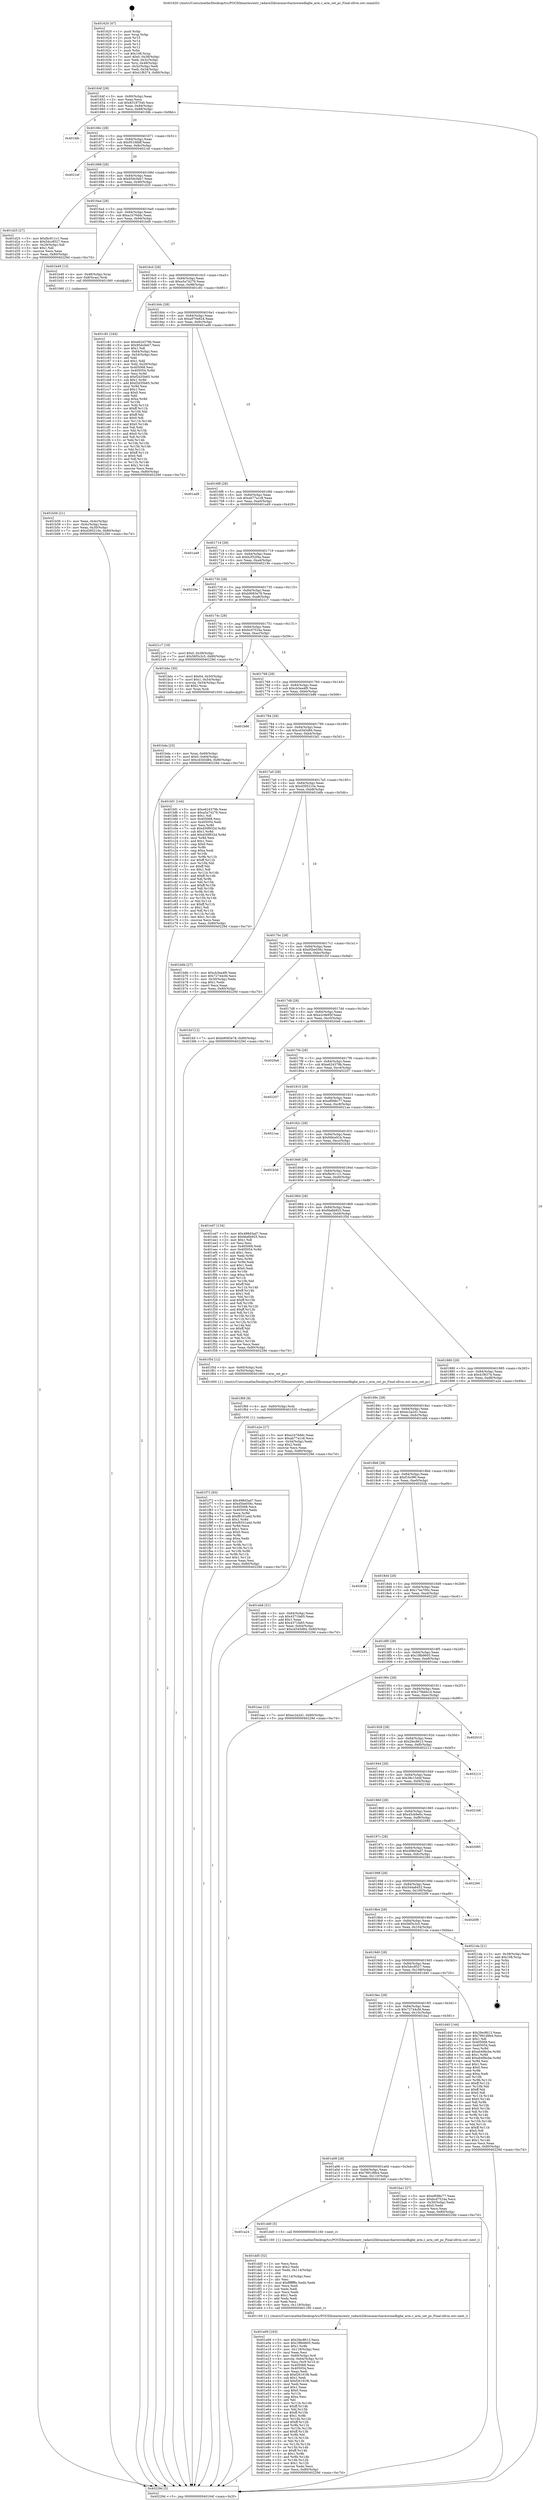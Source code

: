 digraph "0x401620" {
  label = "0x401620 (/mnt/c/Users/mathe/Desktop/tcc/POCII/binaries/extr_radare2librasmarcharmwinedbgbe_arm.c_arm_set_pc_Final-ollvm.out::main(0))"
  labelloc = "t"
  node[shape=record]

  Entry [label="",width=0.3,height=0.3,shape=circle,fillcolor=black,style=filled]
  "0x40164f" [label="{
     0x40164f [29]\l
     | [instrs]\l
     &nbsp;&nbsp;0x40164f \<+3\>: mov -0x80(%rbp),%eax\l
     &nbsp;&nbsp;0x401652 \<+2\>: mov %eax,%ecx\l
     &nbsp;&nbsp;0x401654 \<+6\>: sub $0x83187540,%ecx\l
     &nbsp;&nbsp;0x40165a \<+6\>: mov %eax,-0x84(%rbp)\l
     &nbsp;&nbsp;0x401660 \<+6\>: mov %ecx,-0x88(%rbp)\l
     &nbsp;&nbsp;0x401666 \<+6\>: je 0000000000401fdb \<main+0x9bb\>\l
  }"]
  "0x401fdb" [label="{
     0x401fdb\l
  }", style=dashed]
  "0x40166c" [label="{
     0x40166c [28]\l
     | [instrs]\l
     &nbsp;&nbsp;0x40166c \<+5\>: jmp 0000000000401671 \<main+0x51\>\l
     &nbsp;&nbsp;0x401671 \<+6\>: mov -0x84(%rbp),%eax\l
     &nbsp;&nbsp;0x401677 \<+5\>: sub $0x951fdbff,%eax\l
     &nbsp;&nbsp;0x40167c \<+6\>: mov %eax,-0x8c(%rbp)\l
     &nbsp;&nbsp;0x401682 \<+6\>: je 00000000004021ef \<main+0xbcf\>\l
  }"]
  Exit [label="",width=0.3,height=0.3,shape=circle,fillcolor=black,style=filled,peripheries=2]
  "0x4021ef" [label="{
     0x4021ef\l
  }", style=dashed]
  "0x401688" [label="{
     0x401688 [28]\l
     | [instrs]\l
     &nbsp;&nbsp;0x401688 \<+5\>: jmp 000000000040168d \<main+0x6d\>\l
     &nbsp;&nbsp;0x40168d \<+6\>: mov -0x84(%rbp),%eax\l
     &nbsp;&nbsp;0x401693 \<+5\>: sub $0x95dc0eb7,%eax\l
     &nbsp;&nbsp;0x401698 \<+6\>: mov %eax,-0x90(%rbp)\l
     &nbsp;&nbsp;0x40169e \<+6\>: je 0000000000401d25 \<main+0x705\>\l
  }"]
  "0x401f72" [label="{
     0x401f72 [93]\l
     | [instrs]\l
     &nbsp;&nbsp;0x401f72 \<+5\>: mov $0x498d3ad7,%esi\l
     &nbsp;&nbsp;0x401f77 \<+5\>: mov $0xd5be056c,%eax\l
     &nbsp;&nbsp;0x401f7c \<+7\>: mov 0x405068,%ecx\l
     &nbsp;&nbsp;0x401f83 \<+7\>: mov 0x405054,%edx\l
     &nbsp;&nbsp;0x401f8a \<+3\>: mov %ecx,%r8d\l
     &nbsp;&nbsp;0x401f8d \<+7\>: sub $0xf9331a4d,%r8d\l
     &nbsp;&nbsp;0x401f94 \<+4\>: sub $0x1,%r8d\l
     &nbsp;&nbsp;0x401f98 \<+7\>: add $0xf9331a4d,%r8d\l
     &nbsp;&nbsp;0x401f9f \<+4\>: imul %r8d,%ecx\l
     &nbsp;&nbsp;0x401fa3 \<+3\>: and $0x1,%ecx\l
     &nbsp;&nbsp;0x401fa6 \<+3\>: cmp $0x0,%ecx\l
     &nbsp;&nbsp;0x401fa9 \<+4\>: sete %r9b\l
     &nbsp;&nbsp;0x401fad \<+3\>: cmp $0xa,%edx\l
     &nbsp;&nbsp;0x401fb0 \<+4\>: setl %r10b\l
     &nbsp;&nbsp;0x401fb4 \<+3\>: mov %r9b,%r11b\l
     &nbsp;&nbsp;0x401fb7 \<+3\>: and %r10b,%r11b\l
     &nbsp;&nbsp;0x401fba \<+3\>: xor %r10b,%r9b\l
     &nbsp;&nbsp;0x401fbd \<+3\>: or %r9b,%r11b\l
     &nbsp;&nbsp;0x401fc0 \<+4\>: test $0x1,%r11b\l
     &nbsp;&nbsp;0x401fc4 \<+3\>: cmovne %eax,%esi\l
     &nbsp;&nbsp;0x401fc7 \<+3\>: mov %esi,-0x80(%rbp)\l
     &nbsp;&nbsp;0x401fca \<+5\>: jmp 000000000040229d \<main+0xc7d\>\l
  }"]
  "0x401d25" [label="{
     0x401d25 [27]\l
     | [instrs]\l
     &nbsp;&nbsp;0x401d25 \<+5\>: mov $0xfbc911c1,%eax\l
     &nbsp;&nbsp;0x401d2a \<+5\>: mov $0x5dcc8527,%ecx\l
     &nbsp;&nbsp;0x401d2f \<+3\>: mov -0x29(%rbp),%dl\l
     &nbsp;&nbsp;0x401d32 \<+3\>: test $0x1,%dl\l
     &nbsp;&nbsp;0x401d35 \<+3\>: cmovne %ecx,%eax\l
     &nbsp;&nbsp;0x401d38 \<+3\>: mov %eax,-0x80(%rbp)\l
     &nbsp;&nbsp;0x401d3b \<+5\>: jmp 000000000040229d \<main+0xc7d\>\l
  }"]
  "0x4016a4" [label="{
     0x4016a4 [28]\l
     | [instrs]\l
     &nbsp;&nbsp;0x4016a4 \<+5\>: jmp 00000000004016a9 \<main+0x89\>\l
     &nbsp;&nbsp;0x4016a9 \<+6\>: mov -0x84(%rbp),%eax\l
     &nbsp;&nbsp;0x4016af \<+5\>: sub $0xa1b76ddc,%eax\l
     &nbsp;&nbsp;0x4016b4 \<+6\>: mov %eax,-0x94(%rbp)\l
     &nbsp;&nbsp;0x4016ba \<+6\>: je 0000000000401b49 \<main+0x529\>\l
  }"]
  "0x401f69" [label="{
     0x401f69 [9]\l
     | [instrs]\l
     &nbsp;&nbsp;0x401f69 \<+4\>: mov -0x60(%rbp),%rdi\l
     &nbsp;&nbsp;0x401f6d \<+5\>: call 0000000000401030 \<free@plt\>\l
     | [calls]\l
     &nbsp;&nbsp;0x401030 \{1\} (unknown)\l
  }"]
  "0x401b49" [label="{
     0x401b49 [13]\l
     | [instrs]\l
     &nbsp;&nbsp;0x401b49 \<+4\>: mov -0x48(%rbp),%rax\l
     &nbsp;&nbsp;0x401b4d \<+4\>: mov 0x8(%rax),%rdi\l
     &nbsp;&nbsp;0x401b51 \<+5\>: call 0000000000401060 \<atoi@plt\>\l
     | [calls]\l
     &nbsp;&nbsp;0x401060 \{1\} (unknown)\l
  }"]
  "0x4016c0" [label="{
     0x4016c0 [28]\l
     | [instrs]\l
     &nbsp;&nbsp;0x4016c0 \<+5\>: jmp 00000000004016c5 \<main+0xa5\>\l
     &nbsp;&nbsp;0x4016c5 \<+6\>: mov -0x84(%rbp),%eax\l
     &nbsp;&nbsp;0x4016cb \<+5\>: sub $0xa5a74279,%eax\l
     &nbsp;&nbsp;0x4016d0 \<+6\>: mov %eax,-0x98(%rbp)\l
     &nbsp;&nbsp;0x4016d6 \<+6\>: je 0000000000401c81 \<main+0x661\>\l
  }"]
  "0x401e09" [label="{
     0x401e09 [163]\l
     | [instrs]\l
     &nbsp;&nbsp;0x401e09 \<+5\>: mov $0x2fec8613,%ecx\l
     &nbsp;&nbsp;0x401e0e \<+5\>: mov $0x1f8b9605,%edx\l
     &nbsp;&nbsp;0x401e13 \<+3\>: mov $0x1,%r8b\l
     &nbsp;&nbsp;0x401e16 \<+6\>: mov -0x118(%rbp),%esi\l
     &nbsp;&nbsp;0x401e1c \<+3\>: imul %eax,%esi\l
     &nbsp;&nbsp;0x401e1f \<+4\>: mov -0x60(%rbp),%r9\l
     &nbsp;&nbsp;0x401e23 \<+4\>: movslq -0x64(%rbp),%r10\l
     &nbsp;&nbsp;0x401e27 \<+4\>: mov %esi,(%r9,%r10,4)\l
     &nbsp;&nbsp;0x401e2b \<+7\>: mov 0x405068,%eax\l
     &nbsp;&nbsp;0x401e32 \<+7\>: mov 0x405054,%esi\l
     &nbsp;&nbsp;0x401e39 \<+2\>: mov %eax,%edi\l
     &nbsp;&nbsp;0x401e3b \<+6\>: sub $0xf26191f6,%edi\l
     &nbsp;&nbsp;0x401e41 \<+3\>: sub $0x1,%edi\l
     &nbsp;&nbsp;0x401e44 \<+6\>: add $0xf26191f6,%edi\l
     &nbsp;&nbsp;0x401e4a \<+3\>: imul %edi,%eax\l
     &nbsp;&nbsp;0x401e4d \<+3\>: and $0x1,%eax\l
     &nbsp;&nbsp;0x401e50 \<+3\>: cmp $0x0,%eax\l
     &nbsp;&nbsp;0x401e53 \<+4\>: sete %r11b\l
     &nbsp;&nbsp;0x401e57 \<+3\>: cmp $0xa,%esi\l
     &nbsp;&nbsp;0x401e5a \<+3\>: setl %bl\l
     &nbsp;&nbsp;0x401e5d \<+3\>: mov %r11b,%r14b\l
     &nbsp;&nbsp;0x401e60 \<+4\>: xor $0xff,%r14b\l
     &nbsp;&nbsp;0x401e64 \<+3\>: mov %bl,%r15b\l
     &nbsp;&nbsp;0x401e67 \<+4\>: xor $0xff,%r15b\l
     &nbsp;&nbsp;0x401e6b \<+4\>: xor $0x1,%r8b\l
     &nbsp;&nbsp;0x401e6f \<+3\>: mov %r14b,%r12b\l
     &nbsp;&nbsp;0x401e72 \<+4\>: and $0xff,%r12b\l
     &nbsp;&nbsp;0x401e76 \<+3\>: and %r8b,%r11b\l
     &nbsp;&nbsp;0x401e79 \<+3\>: mov %r15b,%r13b\l
     &nbsp;&nbsp;0x401e7c \<+4\>: and $0xff,%r13b\l
     &nbsp;&nbsp;0x401e80 \<+3\>: and %r8b,%bl\l
     &nbsp;&nbsp;0x401e83 \<+3\>: or %r11b,%r12b\l
     &nbsp;&nbsp;0x401e86 \<+3\>: or %bl,%r13b\l
     &nbsp;&nbsp;0x401e89 \<+3\>: xor %r13b,%r12b\l
     &nbsp;&nbsp;0x401e8c \<+3\>: or %r15b,%r14b\l
     &nbsp;&nbsp;0x401e8f \<+4\>: xor $0xff,%r14b\l
     &nbsp;&nbsp;0x401e93 \<+4\>: or $0x1,%r8b\l
     &nbsp;&nbsp;0x401e97 \<+3\>: and %r8b,%r14b\l
     &nbsp;&nbsp;0x401e9a \<+3\>: or %r14b,%r12b\l
     &nbsp;&nbsp;0x401e9d \<+4\>: test $0x1,%r12b\l
     &nbsp;&nbsp;0x401ea1 \<+3\>: cmovne %edx,%ecx\l
     &nbsp;&nbsp;0x401ea4 \<+3\>: mov %ecx,-0x80(%rbp)\l
     &nbsp;&nbsp;0x401ea7 \<+5\>: jmp 000000000040229d \<main+0xc7d\>\l
  }"]
  "0x401c81" [label="{
     0x401c81 [164]\l
     | [instrs]\l
     &nbsp;&nbsp;0x401c81 \<+5\>: mov $0xe624379b,%eax\l
     &nbsp;&nbsp;0x401c86 \<+5\>: mov $0x95dc0eb7,%ecx\l
     &nbsp;&nbsp;0x401c8b \<+2\>: mov $0x1,%dl\l
     &nbsp;&nbsp;0x401c8d \<+3\>: mov -0x64(%rbp),%esi\l
     &nbsp;&nbsp;0x401c90 \<+3\>: cmp -0x54(%rbp),%esi\l
     &nbsp;&nbsp;0x401c93 \<+4\>: setl %dil\l
     &nbsp;&nbsp;0x401c97 \<+4\>: and $0x1,%dil\l
     &nbsp;&nbsp;0x401c9b \<+4\>: mov %dil,-0x29(%rbp)\l
     &nbsp;&nbsp;0x401c9f \<+7\>: mov 0x405068,%esi\l
     &nbsp;&nbsp;0x401ca6 \<+8\>: mov 0x405054,%r8d\l
     &nbsp;&nbsp;0x401cae \<+3\>: mov %esi,%r9d\l
     &nbsp;&nbsp;0x401cb1 \<+7\>: sub $0xf2d35b65,%r9d\l
     &nbsp;&nbsp;0x401cb8 \<+4\>: sub $0x1,%r9d\l
     &nbsp;&nbsp;0x401cbc \<+7\>: add $0xf2d35b65,%r9d\l
     &nbsp;&nbsp;0x401cc3 \<+4\>: imul %r9d,%esi\l
     &nbsp;&nbsp;0x401cc7 \<+3\>: and $0x1,%esi\l
     &nbsp;&nbsp;0x401cca \<+3\>: cmp $0x0,%esi\l
     &nbsp;&nbsp;0x401ccd \<+4\>: sete %dil\l
     &nbsp;&nbsp;0x401cd1 \<+4\>: cmp $0xa,%r8d\l
     &nbsp;&nbsp;0x401cd5 \<+4\>: setl %r10b\l
     &nbsp;&nbsp;0x401cd9 \<+3\>: mov %dil,%r11b\l
     &nbsp;&nbsp;0x401cdc \<+4\>: xor $0xff,%r11b\l
     &nbsp;&nbsp;0x401ce0 \<+3\>: mov %r10b,%bl\l
     &nbsp;&nbsp;0x401ce3 \<+3\>: xor $0xff,%bl\l
     &nbsp;&nbsp;0x401ce6 \<+3\>: xor $0x0,%dl\l
     &nbsp;&nbsp;0x401ce9 \<+3\>: mov %r11b,%r14b\l
     &nbsp;&nbsp;0x401cec \<+4\>: and $0x0,%r14b\l
     &nbsp;&nbsp;0x401cf0 \<+3\>: and %dl,%dil\l
     &nbsp;&nbsp;0x401cf3 \<+3\>: mov %bl,%r15b\l
     &nbsp;&nbsp;0x401cf6 \<+4\>: and $0x0,%r15b\l
     &nbsp;&nbsp;0x401cfa \<+3\>: and %dl,%r10b\l
     &nbsp;&nbsp;0x401cfd \<+3\>: or %dil,%r14b\l
     &nbsp;&nbsp;0x401d00 \<+3\>: or %r10b,%r15b\l
     &nbsp;&nbsp;0x401d03 \<+3\>: xor %r15b,%r14b\l
     &nbsp;&nbsp;0x401d06 \<+3\>: or %bl,%r11b\l
     &nbsp;&nbsp;0x401d09 \<+4\>: xor $0xff,%r11b\l
     &nbsp;&nbsp;0x401d0d \<+3\>: or $0x0,%dl\l
     &nbsp;&nbsp;0x401d10 \<+3\>: and %dl,%r11b\l
     &nbsp;&nbsp;0x401d13 \<+3\>: or %r11b,%r14b\l
     &nbsp;&nbsp;0x401d16 \<+4\>: test $0x1,%r14b\l
     &nbsp;&nbsp;0x401d1a \<+3\>: cmovne %ecx,%eax\l
     &nbsp;&nbsp;0x401d1d \<+3\>: mov %eax,-0x80(%rbp)\l
     &nbsp;&nbsp;0x401d20 \<+5\>: jmp 000000000040229d \<main+0xc7d\>\l
  }"]
  "0x4016dc" [label="{
     0x4016dc [28]\l
     | [instrs]\l
     &nbsp;&nbsp;0x4016dc \<+5\>: jmp 00000000004016e1 \<main+0xc1\>\l
     &nbsp;&nbsp;0x4016e1 \<+6\>: mov -0x84(%rbp),%eax\l
     &nbsp;&nbsp;0x4016e7 \<+5\>: sub $0xa970e624,%eax\l
     &nbsp;&nbsp;0x4016ec \<+6\>: mov %eax,-0x9c(%rbp)\l
     &nbsp;&nbsp;0x4016f2 \<+6\>: je 0000000000401ad9 \<main+0x4b9\>\l
  }"]
  "0x401dd5" [label="{
     0x401dd5 [52]\l
     | [instrs]\l
     &nbsp;&nbsp;0x401dd5 \<+2\>: xor %ecx,%ecx\l
     &nbsp;&nbsp;0x401dd7 \<+5\>: mov $0x2,%edx\l
     &nbsp;&nbsp;0x401ddc \<+6\>: mov %edx,-0x114(%rbp)\l
     &nbsp;&nbsp;0x401de2 \<+1\>: cltd\l
     &nbsp;&nbsp;0x401de3 \<+6\>: mov -0x114(%rbp),%esi\l
     &nbsp;&nbsp;0x401de9 \<+2\>: idiv %esi\l
     &nbsp;&nbsp;0x401deb \<+6\>: imul $0xfffffffe,%edx,%edx\l
     &nbsp;&nbsp;0x401df1 \<+2\>: mov %ecx,%edi\l
     &nbsp;&nbsp;0x401df3 \<+2\>: sub %edx,%edi\l
     &nbsp;&nbsp;0x401df5 \<+2\>: mov %ecx,%edx\l
     &nbsp;&nbsp;0x401df7 \<+3\>: sub $0x1,%edx\l
     &nbsp;&nbsp;0x401dfa \<+2\>: add %edx,%edi\l
     &nbsp;&nbsp;0x401dfc \<+2\>: sub %edi,%ecx\l
     &nbsp;&nbsp;0x401dfe \<+6\>: mov %ecx,-0x118(%rbp)\l
     &nbsp;&nbsp;0x401e04 \<+5\>: call 0000000000401160 \<next_i\>\l
     | [calls]\l
     &nbsp;&nbsp;0x401160 \{1\} (/mnt/c/Users/mathe/Desktop/tcc/POCII/binaries/extr_radare2librasmarcharmwinedbgbe_arm.c_arm_set_pc_Final-ollvm.out::next_i)\l
  }"]
  "0x401ad9" [label="{
     0x401ad9\l
  }", style=dashed]
  "0x4016f8" [label="{
     0x4016f8 [28]\l
     | [instrs]\l
     &nbsp;&nbsp;0x4016f8 \<+5\>: jmp 00000000004016fd \<main+0xdd\>\l
     &nbsp;&nbsp;0x4016fd \<+6\>: mov -0x84(%rbp),%eax\l
     &nbsp;&nbsp;0x401703 \<+5\>: sub $0xab77a1c8,%eax\l
     &nbsp;&nbsp;0x401708 \<+6\>: mov %eax,-0xa0(%rbp)\l
     &nbsp;&nbsp;0x40170e \<+6\>: je 0000000000401a49 \<main+0x429\>\l
  }"]
  "0x401a24" [label="{
     0x401a24\l
  }", style=dashed]
  "0x401a49" [label="{
     0x401a49\l
  }", style=dashed]
  "0x401714" [label="{
     0x401714 [28]\l
     | [instrs]\l
     &nbsp;&nbsp;0x401714 \<+5\>: jmp 0000000000401719 \<main+0xf9\>\l
     &nbsp;&nbsp;0x401719 \<+6\>: mov -0x84(%rbp),%eax\l
     &nbsp;&nbsp;0x40171f \<+5\>: sub $0xb2f32f4a,%eax\l
     &nbsp;&nbsp;0x401724 \<+6\>: mov %eax,-0xa4(%rbp)\l
     &nbsp;&nbsp;0x40172a \<+6\>: je 000000000040219e \<main+0xb7e\>\l
  }"]
  "0x401dd0" [label="{
     0x401dd0 [5]\l
     | [instrs]\l
     &nbsp;&nbsp;0x401dd0 \<+5\>: call 0000000000401160 \<next_i\>\l
     | [calls]\l
     &nbsp;&nbsp;0x401160 \{1\} (/mnt/c/Users/mathe/Desktop/tcc/POCII/binaries/extr_radare2librasmarcharmwinedbgbe_arm.c_arm_set_pc_Final-ollvm.out::next_i)\l
  }"]
  "0x40219e" [label="{
     0x40219e\l
  }", style=dashed]
  "0x401730" [label="{
     0x401730 [28]\l
     | [instrs]\l
     &nbsp;&nbsp;0x401730 \<+5\>: jmp 0000000000401735 \<main+0x115\>\l
     &nbsp;&nbsp;0x401735 \<+6\>: mov -0x84(%rbp),%eax\l
     &nbsp;&nbsp;0x40173b \<+5\>: sub $0xb9083e78,%eax\l
     &nbsp;&nbsp;0x401740 \<+6\>: mov %eax,-0xa8(%rbp)\l
     &nbsp;&nbsp;0x401746 \<+6\>: je 00000000004021c7 \<main+0xba7\>\l
  }"]
  "0x401bda" [label="{
     0x401bda [23]\l
     | [instrs]\l
     &nbsp;&nbsp;0x401bda \<+4\>: mov %rax,-0x60(%rbp)\l
     &nbsp;&nbsp;0x401bde \<+7\>: movl $0x0,-0x64(%rbp)\l
     &nbsp;&nbsp;0x401be5 \<+7\>: movl $0xcd345d84,-0x80(%rbp)\l
     &nbsp;&nbsp;0x401bec \<+5\>: jmp 000000000040229d \<main+0xc7d\>\l
  }"]
  "0x4021c7" [label="{
     0x4021c7 [19]\l
     | [instrs]\l
     &nbsp;&nbsp;0x4021c7 \<+7\>: movl $0x0,-0x38(%rbp)\l
     &nbsp;&nbsp;0x4021ce \<+7\>: movl $0x56f3c3c5,-0x80(%rbp)\l
     &nbsp;&nbsp;0x4021d5 \<+5\>: jmp 000000000040229d \<main+0xc7d\>\l
  }"]
  "0x40174c" [label="{
     0x40174c [28]\l
     | [instrs]\l
     &nbsp;&nbsp;0x40174c \<+5\>: jmp 0000000000401751 \<main+0x131\>\l
     &nbsp;&nbsp;0x401751 \<+6\>: mov -0x84(%rbp),%eax\l
     &nbsp;&nbsp;0x401757 \<+5\>: sub $0xbcd7524a,%eax\l
     &nbsp;&nbsp;0x40175c \<+6\>: mov %eax,-0xac(%rbp)\l
     &nbsp;&nbsp;0x401762 \<+6\>: je 0000000000401bbc \<main+0x59c\>\l
  }"]
  "0x401a08" [label="{
     0x401a08 [28]\l
     | [instrs]\l
     &nbsp;&nbsp;0x401a08 \<+5\>: jmp 0000000000401a0d \<main+0x3ed\>\l
     &nbsp;&nbsp;0x401a0d \<+6\>: mov -0x84(%rbp),%eax\l
     &nbsp;&nbsp;0x401a13 \<+5\>: sub $0x7891d9b4,%eax\l
     &nbsp;&nbsp;0x401a18 \<+6\>: mov %eax,-0x110(%rbp)\l
     &nbsp;&nbsp;0x401a1e \<+6\>: je 0000000000401dd0 \<main+0x7b0\>\l
  }"]
  "0x401bbc" [label="{
     0x401bbc [30]\l
     | [instrs]\l
     &nbsp;&nbsp;0x401bbc \<+7\>: movl $0x64,-0x50(%rbp)\l
     &nbsp;&nbsp;0x401bc3 \<+7\>: movl $0x1,-0x54(%rbp)\l
     &nbsp;&nbsp;0x401bca \<+4\>: movslq -0x54(%rbp),%rax\l
     &nbsp;&nbsp;0x401bce \<+4\>: shl $0x2,%rax\l
     &nbsp;&nbsp;0x401bd2 \<+3\>: mov %rax,%rdi\l
     &nbsp;&nbsp;0x401bd5 \<+5\>: call 0000000000401050 \<malloc@plt\>\l
     | [calls]\l
     &nbsp;&nbsp;0x401050 \{1\} (unknown)\l
  }"]
  "0x401768" [label="{
     0x401768 [28]\l
     | [instrs]\l
     &nbsp;&nbsp;0x401768 \<+5\>: jmp 000000000040176d \<main+0x14d\>\l
     &nbsp;&nbsp;0x40176d \<+6\>: mov -0x84(%rbp),%eax\l
     &nbsp;&nbsp;0x401773 \<+5\>: sub $0xcb3ea4f0,%eax\l
     &nbsp;&nbsp;0x401778 \<+6\>: mov %eax,-0xb0(%rbp)\l
     &nbsp;&nbsp;0x40177e \<+6\>: je 0000000000401b86 \<main+0x566\>\l
  }"]
  "0x401ba1" [label="{
     0x401ba1 [27]\l
     | [instrs]\l
     &nbsp;&nbsp;0x401ba1 \<+5\>: mov $0xef098c77,%eax\l
     &nbsp;&nbsp;0x401ba6 \<+5\>: mov $0xbcd7524a,%ecx\l
     &nbsp;&nbsp;0x401bab \<+3\>: mov -0x30(%rbp),%edx\l
     &nbsp;&nbsp;0x401bae \<+3\>: cmp $0x0,%edx\l
     &nbsp;&nbsp;0x401bb1 \<+3\>: cmove %ecx,%eax\l
     &nbsp;&nbsp;0x401bb4 \<+3\>: mov %eax,-0x80(%rbp)\l
     &nbsp;&nbsp;0x401bb7 \<+5\>: jmp 000000000040229d \<main+0xc7d\>\l
  }"]
  "0x401b86" [label="{
     0x401b86\l
  }", style=dashed]
  "0x401784" [label="{
     0x401784 [28]\l
     | [instrs]\l
     &nbsp;&nbsp;0x401784 \<+5\>: jmp 0000000000401789 \<main+0x169\>\l
     &nbsp;&nbsp;0x401789 \<+6\>: mov -0x84(%rbp),%eax\l
     &nbsp;&nbsp;0x40178f \<+5\>: sub $0xcd345d84,%eax\l
     &nbsp;&nbsp;0x401794 \<+6\>: mov %eax,-0xb4(%rbp)\l
     &nbsp;&nbsp;0x40179a \<+6\>: je 0000000000401bf1 \<main+0x5d1\>\l
  }"]
  "0x4019ec" [label="{
     0x4019ec [28]\l
     | [instrs]\l
     &nbsp;&nbsp;0x4019ec \<+5\>: jmp 00000000004019f1 \<main+0x3d1\>\l
     &nbsp;&nbsp;0x4019f1 \<+6\>: mov -0x84(%rbp),%eax\l
     &nbsp;&nbsp;0x4019f7 \<+5\>: sub $0x72744cfd,%eax\l
     &nbsp;&nbsp;0x4019fc \<+6\>: mov %eax,-0x10c(%rbp)\l
     &nbsp;&nbsp;0x401a02 \<+6\>: je 0000000000401ba1 \<main+0x581\>\l
  }"]
  "0x401bf1" [label="{
     0x401bf1 [144]\l
     | [instrs]\l
     &nbsp;&nbsp;0x401bf1 \<+5\>: mov $0xe624379b,%eax\l
     &nbsp;&nbsp;0x401bf6 \<+5\>: mov $0xa5a74279,%ecx\l
     &nbsp;&nbsp;0x401bfb \<+2\>: mov $0x1,%dl\l
     &nbsp;&nbsp;0x401bfd \<+7\>: mov 0x405068,%esi\l
     &nbsp;&nbsp;0x401c04 \<+7\>: mov 0x405054,%edi\l
     &nbsp;&nbsp;0x401c0b \<+3\>: mov %esi,%r8d\l
     &nbsp;&nbsp;0x401c0e \<+7\>: sub $0xd30f932d,%r8d\l
     &nbsp;&nbsp;0x401c15 \<+4\>: sub $0x1,%r8d\l
     &nbsp;&nbsp;0x401c19 \<+7\>: add $0xd30f932d,%r8d\l
     &nbsp;&nbsp;0x401c20 \<+4\>: imul %r8d,%esi\l
     &nbsp;&nbsp;0x401c24 \<+3\>: and $0x1,%esi\l
     &nbsp;&nbsp;0x401c27 \<+3\>: cmp $0x0,%esi\l
     &nbsp;&nbsp;0x401c2a \<+4\>: sete %r9b\l
     &nbsp;&nbsp;0x401c2e \<+3\>: cmp $0xa,%edi\l
     &nbsp;&nbsp;0x401c31 \<+4\>: setl %r10b\l
     &nbsp;&nbsp;0x401c35 \<+3\>: mov %r9b,%r11b\l
     &nbsp;&nbsp;0x401c38 \<+4\>: xor $0xff,%r11b\l
     &nbsp;&nbsp;0x401c3c \<+3\>: mov %r10b,%bl\l
     &nbsp;&nbsp;0x401c3f \<+3\>: xor $0xff,%bl\l
     &nbsp;&nbsp;0x401c42 \<+3\>: xor $0x1,%dl\l
     &nbsp;&nbsp;0x401c45 \<+3\>: mov %r11b,%r14b\l
     &nbsp;&nbsp;0x401c48 \<+4\>: and $0xff,%r14b\l
     &nbsp;&nbsp;0x401c4c \<+3\>: and %dl,%r9b\l
     &nbsp;&nbsp;0x401c4f \<+3\>: mov %bl,%r15b\l
     &nbsp;&nbsp;0x401c52 \<+4\>: and $0xff,%r15b\l
     &nbsp;&nbsp;0x401c56 \<+3\>: and %dl,%r10b\l
     &nbsp;&nbsp;0x401c59 \<+3\>: or %r9b,%r14b\l
     &nbsp;&nbsp;0x401c5c \<+3\>: or %r10b,%r15b\l
     &nbsp;&nbsp;0x401c5f \<+3\>: xor %r15b,%r14b\l
     &nbsp;&nbsp;0x401c62 \<+3\>: or %bl,%r11b\l
     &nbsp;&nbsp;0x401c65 \<+4\>: xor $0xff,%r11b\l
     &nbsp;&nbsp;0x401c69 \<+3\>: or $0x1,%dl\l
     &nbsp;&nbsp;0x401c6c \<+3\>: and %dl,%r11b\l
     &nbsp;&nbsp;0x401c6f \<+3\>: or %r11b,%r14b\l
     &nbsp;&nbsp;0x401c72 \<+4\>: test $0x1,%r14b\l
     &nbsp;&nbsp;0x401c76 \<+3\>: cmovne %ecx,%eax\l
     &nbsp;&nbsp;0x401c79 \<+3\>: mov %eax,-0x80(%rbp)\l
     &nbsp;&nbsp;0x401c7c \<+5\>: jmp 000000000040229d \<main+0xc7d\>\l
  }"]
  "0x4017a0" [label="{
     0x4017a0 [28]\l
     | [instrs]\l
     &nbsp;&nbsp;0x4017a0 \<+5\>: jmp 00000000004017a5 \<main+0x185\>\l
     &nbsp;&nbsp;0x4017a5 \<+6\>: mov -0x84(%rbp),%eax\l
     &nbsp;&nbsp;0x4017ab \<+5\>: sub $0xd395210e,%eax\l
     &nbsp;&nbsp;0x4017b0 \<+6\>: mov %eax,-0xb8(%rbp)\l
     &nbsp;&nbsp;0x4017b6 \<+6\>: je 0000000000401b6b \<main+0x54b\>\l
  }"]
  "0x401d40" [label="{
     0x401d40 [144]\l
     | [instrs]\l
     &nbsp;&nbsp;0x401d40 \<+5\>: mov $0x2fec8613,%eax\l
     &nbsp;&nbsp;0x401d45 \<+5\>: mov $0x7891d9b4,%ecx\l
     &nbsp;&nbsp;0x401d4a \<+2\>: mov $0x1,%dl\l
     &nbsp;&nbsp;0x401d4c \<+7\>: mov 0x405068,%esi\l
     &nbsp;&nbsp;0x401d53 \<+7\>: mov 0x405054,%edi\l
     &nbsp;&nbsp;0x401d5a \<+3\>: mov %esi,%r8d\l
     &nbsp;&nbsp;0x401d5d \<+7\>: sub $0xeb49bcbe,%r8d\l
     &nbsp;&nbsp;0x401d64 \<+4\>: sub $0x1,%r8d\l
     &nbsp;&nbsp;0x401d68 \<+7\>: add $0xeb49bcbe,%r8d\l
     &nbsp;&nbsp;0x401d6f \<+4\>: imul %r8d,%esi\l
     &nbsp;&nbsp;0x401d73 \<+3\>: and $0x1,%esi\l
     &nbsp;&nbsp;0x401d76 \<+3\>: cmp $0x0,%esi\l
     &nbsp;&nbsp;0x401d79 \<+4\>: sete %r9b\l
     &nbsp;&nbsp;0x401d7d \<+3\>: cmp $0xa,%edi\l
     &nbsp;&nbsp;0x401d80 \<+4\>: setl %r10b\l
     &nbsp;&nbsp;0x401d84 \<+3\>: mov %r9b,%r11b\l
     &nbsp;&nbsp;0x401d87 \<+4\>: xor $0xff,%r11b\l
     &nbsp;&nbsp;0x401d8b \<+3\>: mov %r10b,%bl\l
     &nbsp;&nbsp;0x401d8e \<+3\>: xor $0xff,%bl\l
     &nbsp;&nbsp;0x401d91 \<+3\>: xor $0x0,%dl\l
     &nbsp;&nbsp;0x401d94 \<+3\>: mov %r11b,%r14b\l
     &nbsp;&nbsp;0x401d97 \<+4\>: and $0x0,%r14b\l
     &nbsp;&nbsp;0x401d9b \<+3\>: and %dl,%r9b\l
     &nbsp;&nbsp;0x401d9e \<+3\>: mov %bl,%r15b\l
     &nbsp;&nbsp;0x401da1 \<+4\>: and $0x0,%r15b\l
     &nbsp;&nbsp;0x401da5 \<+3\>: and %dl,%r10b\l
     &nbsp;&nbsp;0x401da8 \<+3\>: or %r9b,%r14b\l
     &nbsp;&nbsp;0x401dab \<+3\>: or %r10b,%r15b\l
     &nbsp;&nbsp;0x401dae \<+3\>: xor %r15b,%r14b\l
     &nbsp;&nbsp;0x401db1 \<+3\>: or %bl,%r11b\l
     &nbsp;&nbsp;0x401db4 \<+4\>: xor $0xff,%r11b\l
     &nbsp;&nbsp;0x401db8 \<+3\>: or $0x0,%dl\l
     &nbsp;&nbsp;0x401dbb \<+3\>: and %dl,%r11b\l
     &nbsp;&nbsp;0x401dbe \<+3\>: or %r11b,%r14b\l
     &nbsp;&nbsp;0x401dc1 \<+4\>: test $0x1,%r14b\l
     &nbsp;&nbsp;0x401dc5 \<+3\>: cmovne %ecx,%eax\l
     &nbsp;&nbsp;0x401dc8 \<+3\>: mov %eax,-0x80(%rbp)\l
     &nbsp;&nbsp;0x401dcb \<+5\>: jmp 000000000040229d \<main+0xc7d\>\l
  }"]
  "0x401b6b" [label="{
     0x401b6b [27]\l
     | [instrs]\l
     &nbsp;&nbsp;0x401b6b \<+5\>: mov $0xcb3ea4f0,%eax\l
     &nbsp;&nbsp;0x401b70 \<+5\>: mov $0x72744cfd,%ecx\l
     &nbsp;&nbsp;0x401b75 \<+3\>: mov -0x30(%rbp),%edx\l
     &nbsp;&nbsp;0x401b78 \<+3\>: cmp $0x1,%edx\l
     &nbsp;&nbsp;0x401b7b \<+3\>: cmovl %ecx,%eax\l
     &nbsp;&nbsp;0x401b7e \<+3\>: mov %eax,-0x80(%rbp)\l
     &nbsp;&nbsp;0x401b81 \<+5\>: jmp 000000000040229d \<main+0xc7d\>\l
  }"]
  "0x4017bc" [label="{
     0x4017bc [28]\l
     | [instrs]\l
     &nbsp;&nbsp;0x4017bc \<+5\>: jmp 00000000004017c1 \<main+0x1a1\>\l
     &nbsp;&nbsp;0x4017c1 \<+6\>: mov -0x84(%rbp),%eax\l
     &nbsp;&nbsp;0x4017c7 \<+5\>: sub $0xd5be056c,%eax\l
     &nbsp;&nbsp;0x4017cc \<+6\>: mov %eax,-0xbc(%rbp)\l
     &nbsp;&nbsp;0x4017d2 \<+6\>: je 0000000000401fcf \<main+0x9af\>\l
  }"]
  "0x4019d0" [label="{
     0x4019d0 [28]\l
     | [instrs]\l
     &nbsp;&nbsp;0x4019d0 \<+5\>: jmp 00000000004019d5 \<main+0x3b5\>\l
     &nbsp;&nbsp;0x4019d5 \<+6\>: mov -0x84(%rbp),%eax\l
     &nbsp;&nbsp;0x4019db \<+5\>: sub $0x5dcc8527,%eax\l
     &nbsp;&nbsp;0x4019e0 \<+6\>: mov %eax,-0x108(%rbp)\l
     &nbsp;&nbsp;0x4019e6 \<+6\>: je 0000000000401d40 \<main+0x720\>\l
  }"]
  "0x401fcf" [label="{
     0x401fcf [12]\l
     | [instrs]\l
     &nbsp;&nbsp;0x401fcf \<+7\>: movl $0xb9083e78,-0x80(%rbp)\l
     &nbsp;&nbsp;0x401fd6 \<+5\>: jmp 000000000040229d \<main+0xc7d\>\l
  }"]
  "0x4017d8" [label="{
     0x4017d8 [28]\l
     | [instrs]\l
     &nbsp;&nbsp;0x4017d8 \<+5\>: jmp 00000000004017dd \<main+0x1bd\>\l
     &nbsp;&nbsp;0x4017dd \<+6\>: mov -0x84(%rbp),%eax\l
     &nbsp;&nbsp;0x4017e3 \<+5\>: sub $0xe2c9e95f,%eax\l
     &nbsp;&nbsp;0x4017e8 \<+6\>: mov %eax,-0xc0(%rbp)\l
     &nbsp;&nbsp;0x4017ee \<+6\>: je 00000000004020a6 \<main+0xa86\>\l
  }"]
  "0x4021da" [label="{
     0x4021da [21]\l
     | [instrs]\l
     &nbsp;&nbsp;0x4021da \<+3\>: mov -0x38(%rbp),%eax\l
     &nbsp;&nbsp;0x4021dd \<+7\>: add $0x108,%rsp\l
     &nbsp;&nbsp;0x4021e4 \<+1\>: pop %rbx\l
     &nbsp;&nbsp;0x4021e5 \<+2\>: pop %r12\l
     &nbsp;&nbsp;0x4021e7 \<+2\>: pop %r13\l
     &nbsp;&nbsp;0x4021e9 \<+2\>: pop %r14\l
     &nbsp;&nbsp;0x4021eb \<+2\>: pop %r15\l
     &nbsp;&nbsp;0x4021ed \<+1\>: pop %rbp\l
     &nbsp;&nbsp;0x4021ee \<+1\>: ret\l
  }"]
  "0x4020a6" [label="{
     0x4020a6\l
  }", style=dashed]
  "0x4017f4" [label="{
     0x4017f4 [28]\l
     | [instrs]\l
     &nbsp;&nbsp;0x4017f4 \<+5\>: jmp 00000000004017f9 \<main+0x1d9\>\l
     &nbsp;&nbsp;0x4017f9 \<+6\>: mov -0x84(%rbp),%eax\l
     &nbsp;&nbsp;0x4017ff \<+5\>: sub $0xe624379b,%eax\l
     &nbsp;&nbsp;0x401804 \<+6\>: mov %eax,-0xc4(%rbp)\l
     &nbsp;&nbsp;0x40180a \<+6\>: je 0000000000402207 \<main+0xbe7\>\l
  }"]
  "0x4019b4" [label="{
     0x4019b4 [28]\l
     | [instrs]\l
     &nbsp;&nbsp;0x4019b4 \<+5\>: jmp 00000000004019b9 \<main+0x399\>\l
     &nbsp;&nbsp;0x4019b9 \<+6\>: mov -0x84(%rbp),%eax\l
     &nbsp;&nbsp;0x4019bf \<+5\>: sub $0x56f3c3c5,%eax\l
     &nbsp;&nbsp;0x4019c4 \<+6\>: mov %eax,-0x104(%rbp)\l
     &nbsp;&nbsp;0x4019ca \<+6\>: je 00000000004021da \<main+0xbba\>\l
  }"]
  "0x402207" [label="{
     0x402207\l
  }", style=dashed]
  "0x401810" [label="{
     0x401810 [28]\l
     | [instrs]\l
     &nbsp;&nbsp;0x401810 \<+5\>: jmp 0000000000401815 \<main+0x1f5\>\l
     &nbsp;&nbsp;0x401815 \<+6\>: mov -0x84(%rbp),%eax\l
     &nbsp;&nbsp;0x40181b \<+5\>: sub $0xef098c77,%eax\l
     &nbsp;&nbsp;0x401820 \<+6\>: mov %eax,-0xc8(%rbp)\l
     &nbsp;&nbsp;0x401826 \<+6\>: je 00000000004021aa \<main+0xb8a\>\l
  }"]
  "0x4020f9" [label="{
     0x4020f9\l
  }", style=dashed]
  "0x4021aa" [label="{
     0x4021aa\l
  }", style=dashed]
  "0x40182c" [label="{
     0x40182c [28]\l
     | [instrs]\l
     &nbsp;&nbsp;0x40182c \<+5\>: jmp 0000000000401831 \<main+0x211\>\l
     &nbsp;&nbsp;0x401831 \<+6\>: mov -0x84(%rbp),%eax\l
     &nbsp;&nbsp;0x401837 \<+5\>: sub $0xf49ce91b,%eax\l
     &nbsp;&nbsp;0x40183c \<+6\>: mov %eax,-0xcc(%rbp)\l
     &nbsp;&nbsp;0x401842 \<+6\>: je 0000000000401b3d \<main+0x51d\>\l
  }"]
  "0x401998" [label="{
     0x401998 [28]\l
     | [instrs]\l
     &nbsp;&nbsp;0x401998 \<+5\>: jmp 000000000040199d \<main+0x37d\>\l
     &nbsp;&nbsp;0x40199d \<+6\>: mov -0x84(%rbp),%eax\l
     &nbsp;&nbsp;0x4019a3 \<+5\>: sub $0x544a8452,%eax\l
     &nbsp;&nbsp;0x4019a8 \<+6\>: mov %eax,-0x100(%rbp)\l
     &nbsp;&nbsp;0x4019ae \<+6\>: je 00000000004020f9 \<main+0xad9\>\l
  }"]
  "0x401b3d" [label="{
     0x401b3d\l
  }", style=dashed]
  "0x401848" [label="{
     0x401848 [28]\l
     | [instrs]\l
     &nbsp;&nbsp;0x401848 \<+5\>: jmp 000000000040184d \<main+0x22d\>\l
     &nbsp;&nbsp;0x40184d \<+6\>: mov -0x84(%rbp),%eax\l
     &nbsp;&nbsp;0x401853 \<+5\>: sub $0xfbc911c1,%eax\l
     &nbsp;&nbsp;0x401858 \<+6\>: mov %eax,-0xd0(%rbp)\l
     &nbsp;&nbsp;0x40185e \<+6\>: je 0000000000401ed7 \<main+0x8b7\>\l
  }"]
  "0x402260" [label="{
     0x402260\l
  }", style=dashed]
  "0x401ed7" [label="{
     0x401ed7 [134]\l
     | [instrs]\l
     &nbsp;&nbsp;0x401ed7 \<+5\>: mov $0x498d3ad7,%eax\l
     &nbsp;&nbsp;0x401edc \<+5\>: mov $0xfda6b925,%ecx\l
     &nbsp;&nbsp;0x401ee1 \<+2\>: mov $0x1,%dl\l
     &nbsp;&nbsp;0x401ee3 \<+2\>: xor %esi,%esi\l
     &nbsp;&nbsp;0x401ee5 \<+7\>: mov 0x405068,%edi\l
     &nbsp;&nbsp;0x401eec \<+8\>: mov 0x405054,%r8d\l
     &nbsp;&nbsp;0x401ef4 \<+3\>: sub $0x1,%esi\l
     &nbsp;&nbsp;0x401ef7 \<+3\>: mov %edi,%r9d\l
     &nbsp;&nbsp;0x401efa \<+3\>: add %esi,%r9d\l
     &nbsp;&nbsp;0x401efd \<+4\>: imul %r9d,%edi\l
     &nbsp;&nbsp;0x401f01 \<+3\>: and $0x1,%edi\l
     &nbsp;&nbsp;0x401f04 \<+3\>: cmp $0x0,%edi\l
     &nbsp;&nbsp;0x401f07 \<+4\>: sete %r10b\l
     &nbsp;&nbsp;0x401f0b \<+4\>: cmp $0xa,%r8d\l
     &nbsp;&nbsp;0x401f0f \<+4\>: setl %r11b\l
     &nbsp;&nbsp;0x401f13 \<+3\>: mov %r10b,%bl\l
     &nbsp;&nbsp;0x401f16 \<+3\>: xor $0xff,%bl\l
     &nbsp;&nbsp;0x401f19 \<+3\>: mov %r11b,%r14b\l
     &nbsp;&nbsp;0x401f1c \<+4\>: xor $0xff,%r14b\l
     &nbsp;&nbsp;0x401f20 \<+3\>: xor $0x1,%dl\l
     &nbsp;&nbsp;0x401f23 \<+3\>: mov %bl,%r15b\l
     &nbsp;&nbsp;0x401f26 \<+4\>: and $0xff,%r15b\l
     &nbsp;&nbsp;0x401f2a \<+3\>: and %dl,%r10b\l
     &nbsp;&nbsp;0x401f2d \<+3\>: mov %r14b,%r12b\l
     &nbsp;&nbsp;0x401f30 \<+4\>: and $0xff,%r12b\l
     &nbsp;&nbsp;0x401f34 \<+3\>: and %dl,%r11b\l
     &nbsp;&nbsp;0x401f37 \<+3\>: or %r10b,%r15b\l
     &nbsp;&nbsp;0x401f3a \<+3\>: or %r11b,%r12b\l
     &nbsp;&nbsp;0x401f3d \<+3\>: xor %r12b,%r15b\l
     &nbsp;&nbsp;0x401f40 \<+3\>: or %r14b,%bl\l
     &nbsp;&nbsp;0x401f43 \<+3\>: xor $0xff,%bl\l
     &nbsp;&nbsp;0x401f46 \<+3\>: or $0x1,%dl\l
     &nbsp;&nbsp;0x401f49 \<+2\>: and %dl,%bl\l
     &nbsp;&nbsp;0x401f4b \<+3\>: or %bl,%r15b\l
     &nbsp;&nbsp;0x401f4e \<+4\>: test $0x1,%r15b\l
     &nbsp;&nbsp;0x401f52 \<+3\>: cmovne %ecx,%eax\l
     &nbsp;&nbsp;0x401f55 \<+3\>: mov %eax,-0x80(%rbp)\l
     &nbsp;&nbsp;0x401f58 \<+5\>: jmp 000000000040229d \<main+0xc7d\>\l
  }"]
  "0x401864" [label="{
     0x401864 [28]\l
     | [instrs]\l
     &nbsp;&nbsp;0x401864 \<+5\>: jmp 0000000000401869 \<main+0x249\>\l
     &nbsp;&nbsp;0x401869 \<+6\>: mov -0x84(%rbp),%eax\l
     &nbsp;&nbsp;0x40186f \<+5\>: sub $0xfda6b925,%eax\l
     &nbsp;&nbsp;0x401874 \<+6\>: mov %eax,-0xd4(%rbp)\l
     &nbsp;&nbsp;0x40187a \<+6\>: je 0000000000401f5d \<main+0x93d\>\l
  }"]
  "0x40197c" [label="{
     0x40197c [28]\l
     | [instrs]\l
     &nbsp;&nbsp;0x40197c \<+5\>: jmp 0000000000401981 \<main+0x361\>\l
     &nbsp;&nbsp;0x401981 \<+6\>: mov -0x84(%rbp),%eax\l
     &nbsp;&nbsp;0x401987 \<+5\>: sub $0x498d3ad7,%eax\l
     &nbsp;&nbsp;0x40198c \<+6\>: mov %eax,-0xfc(%rbp)\l
     &nbsp;&nbsp;0x401992 \<+6\>: je 0000000000402260 \<main+0xc40\>\l
  }"]
  "0x401f5d" [label="{
     0x401f5d [12]\l
     | [instrs]\l
     &nbsp;&nbsp;0x401f5d \<+4\>: mov -0x60(%rbp),%rdi\l
     &nbsp;&nbsp;0x401f61 \<+3\>: mov -0x50(%rbp),%esi\l
     &nbsp;&nbsp;0x401f64 \<+5\>: call 0000000000401600 \<arm_set_pc\>\l
     | [calls]\l
     &nbsp;&nbsp;0x401600 \{1\} (/mnt/c/Users/mathe/Desktop/tcc/POCII/binaries/extr_radare2librasmarcharmwinedbgbe_arm.c_arm_set_pc_Final-ollvm.out::arm_set_pc)\l
  }"]
  "0x401880" [label="{
     0x401880 [28]\l
     | [instrs]\l
     &nbsp;&nbsp;0x401880 \<+5\>: jmp 0000000000401885 \<main+0x265\>\l
     &nbsp;&nbsp;0x401885 \<+6\>: mov -0x84(%rbp),%eax\l
     &nbsp;&nbsp;0x40188b \<+5\>: sub $0x41f6374,%eax\l
     &nbsp;&nbsp;0x401890 \<+6\>: mov %eax,-0xd8(%rbp)\l
     &nbsp;&nbsp;0x401896 \<+6\>: je 0000000000401a2e \<main+0x40e\>\l
  }"]
  "0x402085" [label="{
     0x402085\l
  }", style=dashed]
  "0x401a2e" [label="{
     0x401a2e [27]\l
     | [instrs]\l
     &nbsp;&nbsp;0x401a2e \<+5\>: mov $0xa1b76ddc,%eax\l
     &nbsp;&nbsp;0x401a33 \<+5\>: mov $0xab77a1c8,%ecx\l
     &nbsp;&nbsp;0x401a38 \<+3\>: mov -0x34(%rbp),%edx\l
     &nbsp;&nbsp;0x401a3b \<+3\>: cmp $0x2,%edx\l
     &nbsp;&nbsp;0x401a3e \<+3\>: cmovne %ecx,%eax\l
     &nbsp;&nbsp;0x401a41 \<+3\>: mov %eax,-0x80(%rbp)\l
     &nbsp;&nbsp;0x401a44 \<+5\>: jmp 000000000040229d \<main+0xc7d\>\l
  }"]
  "0x40189c" [label="{
     0x40189c [28]\l
     | [instrs]\l
     &nbsp;&nbsp;0x40189c \<+5\>: jmp 00000000004018a1 \<main+0x281\>\l
     &nbsp;&nbsp;0x4018a1 \<+6\>: mov -0x84(%rbp),%eax\l
     &nbsp;&nbsp;0x4018a7 \<+5\>: sub $0xec2a2d1,%eax\l
     &nbsp;&nbsp;0x4018ac \<+6\>: mov %eax,-0xdc(%rbp)\l
     &nbsp;&nbsp;0x4018b2 \<+6\>: je 0000000000401eb8 \<main+0x898\>\l
  }"]
  "0x40229d" [label="{
     0x40229d [5]\l
     | [instrs]\l
     &nbsp;&nbsp;0x40229d \<+5\>: jmp 000000000040164f \<main+0x2f\>\l
  }"]
  "0x401620" [label="{
     0x401620 [47]\l
     | [instrs]\l
     &nbsp;&nbsp;0x401620 \<+1\>: push %rbp\l
     &nbsp;&nbsp;0x401621 \<+3\>: mov %rsp,%rbp\l
     &nbsp;&nbsp;0x401624 \<+2\>: push %r15\l
     &nbsp;&nbsp;0x401626 \<+2\>: push %r14\l
     &nbsp;&nbsp;0x401628 \<+2\>: push %r13\l
     &nbsp;&nbsp;0x40162a \<+2\>: push %r12\l
     &nbsp;&nbsp;0x40162c \<+1\>: push %rbx\l
     &nbsp;&nbsp;0x40162d \<+7\>: sub $0x108,%rsp\l
     &nbsp;&nbsp;0x401634 \<+7\>: movl $0x0,-0x38(%rbp)\l
     &nbsp;&nbsp;0x40163b \<+3\>: mov %edi,-0x3c(%rbp)\l
     &nbsp;&nbsp;0x40163e \<+4\>: mov %rsi,-0x48(%rbp)\l
     &nbsp;&nbsp;0x401642 \<+3\>: mov -0x3c(%rbp),%edi\l
     &nbsp;&nbsp;0x401645 \<+3\>: mov %edi,-0x34(%rbp)\l
     &nbsp;&nbsp;0x401648 \<+7\>: movl $0x41f6374,-0x80(%rbp)\l
  }"]
  "0x401b56" [label="{
     0x401b56 [21]\l
     | [instrs]\l
     &nbsp;&nbsp;0x401b56 \<+3\>: mov %eax,-0x4c(%rbp)\l
     &nbsp;&nbsp;0x401b59 \<+3\>: mov -0x4c(%rbp),%eax\l
     &nbsp;&nbsp;0x401b5c \<+3\>: mov %eax,-0x30(%rbp)\l
     &nbsp;&nbsp;0x401b5f \<+7\>: movl $0xd395210e,-0x80(%rbp)\l
     &nbsp;&nbsp;0x401b66 \<+5\>: jmp 000000000040229d \<main+0xc7d\>\l
  }"]
  "0x401960" [label="{
     0x401960 [28]\l
     | [instrs]\l
     &nbsp;&nbsp;0x401960 \<+5\>: jmp 0000000000401965 \<main+0x345\>\l
     &nbsp;&nbsp;0x401965 \<+6\>: mov -0x84(%rbp),%eax\l
     &nbsp;&nbsp;0x40196b \<+5\>: sub $0x45cb9e0c,%eax\l
     &nbsp;&nbsp;0x401970 \<+6\>: mov %eax,-0xf8(%rbp)\l
     &nbsp;&nbsp;0x401976 \<+6\>: je 0000000000402085 \<main+0xa65\>\l
  }"]
  "0x401eb8" [label="{
     0x401eb8 [31]\l
     | [instrs]\l
     &nbsp;&nbsp;0x401eb8 \<+3\>: mov -0x64(%rbp),%eax\l
     &nbsp;&nbsp;0x401ebb \<+5\>: sub $0x4371fa65,%eax\l
     &nbsp;&nbsp;0x401ec0 \<+3\>: add $0x1,%eax\l
     &nbsp;&nbsp;0x401ec3 \<+5\>: add $0x4371fa65,%eax\l
     &nbsp;&nbsp;0x401ec8 \<+3\>: mov %eax,-0x64(%rbp)\l
     &nbsp;&nbsp;0x401ecb \<+7\>: movl $0xcd345d84,-0x80(%rbp)\l
     &nbsp;&nbsp;0x401ed2 \<+5\>: jmp 000000000040229d \<main+0xc7d\>\l
  }"]
  "0x4018b8" [label="{
     0x4018b8 [28]\l
     | [instrs]\l
     &nbsp;&nbsp;0x4018b8 \<+5\>: jmp 00000000004018bd \<main+0x29d\>\l
     &nbsp;&nbsp;0x4018bd \<+6\>: mov -0x84(%rbp),%eax\l
     &nbsp;&nbsp;0x4018c3 \<+5\>: sub $0xf16c9f0,%eax\l
     &nbsp;&nbsp;0x4018c8 \<+6\>: mov %eax,-0xe0(%rbp)\l
     &nbsp;&nbsp;0x4018ce \<+6\>: je 000000000040202b \<main+0xa0b\>\l
  }"]
  "0x4021b6" [label="{
     0x4021b6\l
  }", style=dashed]
  "0x40202b" [label="{
     0x40202b\l
  }", style=dashed]
  "0x4018d4" [label="{
     0x4018d4 [28]\l
     | [instrs]\l
     &nbsp;&nbsp;0x4018d4 \<+5\>: jmp 00000000004018d9 \<main+0x2b9\>\l
     &nbsp;&nbsp;0x4018d9 \<+6\>: mov -0x84(%rbp),%eax\l
     &nbsp;&nbsp;0x4018df \<+5\>: sub $0x17ea700c,%eax\l
     &nbsp;&nbsp;0x4018e4 \<+6\>: mov %eax,-0xe4(%rbp)\l
     &nbsp;&nbsp;0x4018ea \<+6\>: je 0000000000402281 \<main+0xc61\>\l
  }"]
  "0x401944" [label="{
     0x401944 [28]\l
     | [instrs]\l
     &nbsp;&nbsp;0x401944 \<+5\>: jmp 0000000000401949 \<main+0x329\>\l
     &nbsp;&nbsp;0x401949 \<+6\>: mov -0x84(%rbp),%eax\l
     &nbsp;&nbsp;0x40194f \<+5\>: sub $0x38c15d4f,%eax\l
     &nbsp;&nbsp;0x401954 \<+6\>: mov %eax,-0xf4(%rbp)\l
     &nbsp;&nbsp;0x40195a \<+6\>: je 00000000004021b6 \<main+0xb96\>\l
  }"]
  "0x402281" [label="{
     0x402281\l
  }", style=dashed]
  "0x4018f0" [label="{
     0x4018f0 [28]\l
     | [instrs]\l
     &nbsp;&nbsp;0x4018f0 \<+5\>: jmp 00000000004018f5 \<main+0x2d5\>\l
     &nbsp;&nbsp;0x4018f5 \<+6\>: mov -0x84(%rbp),%eax\l
     &nbsp;&nbsp;0x4018fb \<+5\>: sub $0x1f8b9605,%eax\l
     &nbsp;&nbsp;0x401900 \<+6\>: mov %eax,-0xe8(%rbp)\l
     &nbsp;&nbsp;0x401906 \<+6\>: je 0000000000401eac \<main+0x88c\>\l
  }"]
  "0x402213" [label="{
     0x402213\l
  }", style=dashed]
  "0x401eac" [label="{
     0x401eac [12]\l
     | [instrs]\l
     &nbsp;&nbsp;0x401eac \<+7\>: movl $0xec2a2d1,-0x80(%rbp)\l
     &nbsp;&nbsp;0x401eb3 \<+5\>: jmp 000000000040229d \<main+0xc7d\>\l
  }"]
  "0x40190c" [label="{
     0x40190c [28]\l
     | [instrs]\l
     &nbsp;&nbsp;0x40190c \<+5\>: jmp 0000000000401911 \<main+0x2f1\>\l
     &nbsp;&nbsp;0x401911 \<+6\>: mov -0x84(%rbp),%eax\l
     &nbsp;&nbsp;0x401917 \<+5\>: sub $0x276bbb1d,%eax\l
     &nbsp;&nbsp;0x40191c \<+6\>: mov %eax,-0xec(%rbp)\l
     &nbsp;&nbsp;0x401922 \<+6\>: je 0000000000402010 \<main+0x9f0\>\l
  }"]
  "0x401928" [label="{
     0x401928 [28]\l
     | [instrs]\l
     &nbsp;&nbsp;0x401928 \<+5\>: jmp 000000000040192d \<main+0x30d\>\l
     &nbsp;&nbsp;0x40192d \<+6\>: mov -0x84(%rbp),%eax\l
     &nbsp;&nbsp;0x401933 \<+5\>: sub $0x2fec8613,%eax\l
     &nbsp;&nbsp;0x401938 \<+6\>: mov %eax,-0xf0(%rbp)\l
     &nbsp;&nbsp;0x40193e \<+6\>: je 0000000000402213 \<main+0xbf3\>\l
  }"]
  "0x402010" [label="{
     0x402010\l
  }", style=dashed]
  Entry -> "0x401620" [label=" 1"]
  "0x40164f" -> "0x401fdb" [label=" 0"]
  "0x40164f" -> "0x40166c" [label=" 20"]
  "0x4021da" -> Exit [label=" 1"]
  "0x40166c" -> "0x4021ef" [label=" 0"]
  "0x40166c" -> "0x401688" [label=" 20"]
  "0x4021c7" -> "0x40229d" [label=" 1"]
  "0x401688" -> "0x401d25" [label=" 2"]
  "0x401688" -> "0x4016a4" [label=" 18"]
  "0x401fcf" -> "0x40229d" [label=" 1"]
  "0x4016a4" -> "0x401b49" [label=" 1"]
  "0x4016a4" -> "0x4016c0" [label=" 17"]
  "0x401f72" -> "0x40229d" [label=" 1"]
  "0x4016c0" -> "0x401c81" [label=" 2"]
  "0x4016c0" -> "0x4016dc" [label=" 15"]
  "0x401f69" -> "0x401f72" [label=" 1"]
  "0x4016dc" -> "0x401ad9" [label=" 0"]
  "0x4016dc" -> "0x4016f8" [label=" 15"]
  "0x401f5d" -> "0x401f69" [label=" 1"]
  "0x4016f8" -> "0x401a49" [label=" 0"]
  "0x4016f8" -> "0x401714" [label=" 15"]
  "0x401ed7" -> "0x40229d" [label=" 1"]
  "0x401714" -> "0x40219e" [label=" 0"]
  "0x401714" -> "0x401730" [label=" 15"]
  "0x401eb8" -> "0x40229d" [label=" 1"]
  "0x401730" -> "0x4021c7" [label=" 1"]
  "0x401730" -> "0x40174c" [label=" 14"]
  "0x401e09" -> "0x40229d" [label=" 1"]
  "0x40174c" -> "0x401bbc" [label=" 1"]
  "0x40174c" -> "0x401768" [label=" 13"]
  "0x401dd5" -> "0x401e09" [label=" 1"]
  "0x401768" -> "0x401b86" [label=" 0"]
  "0x401768" -> "0x401784" [label=" 13"]
  "0x401dd0" -> "0x401dd5" [label=" 1"]
  "0x401784" -> "0x401bf1" [label=" 2"]
  "0x401784" -> "0x4017a0" [label=" 11"]
  "0x401a08" -> "0x401dd0" [label=" 1"]
  "0x4017a0" -> "0x401b6b" [label=" 1"]
  "0x4017a0" -> "0x4017bc" [label=" 10"]
  "0x401eac" -> "0x40229d" [label=" 1"]
  "0x4017bc" -> "0x401fcf" [label=" 1"]
  "0x4017bc" -> "0x4017d8" [label=" 9"]
  "0x401d25" -> "0x40229d" [label=" 2"]
  "0x4017d8" -> "0x4020a6" [label=" 0"]
  "0x4017d8" -> "0x4017f4" [label=" 9"]
  "0x401c81" -> "0x40229d" [label=" 2"]
  "0x4017f4" -> "0x402207" [label=" 0"]
  "0x4017f4" -> "0x401810" [label=" 9"]
  "0x401bda" -> "0x40229d" [label=" 1"]
  "0x401810" -> "0x4021aa" [label=" 0"]
  "0x401810" -> "0x40182c" [label=" 9"]
  "0x401bbc" -> "0x401bda" [label=" 1"]
  "0x40182c" -> "0x401b3d" [label=" 0"]
  "0x40182c" -> "0x401848" [label=" 9"]
  "0x4019ec" -> "0x401a08" [label=" 1"]
  "0x401848" -> "0x401ed7" [label=" 1"]
  "0x401848" -> "0x401864" [label=" 8"]
  "0x4019ec" -> "0x401ba1" [label=" 1"]
  "0x401864" -> "0x401f5d" [label=" 1"]
  "0x401864" -> "0x401880" [label=" 7"]
  "0x4019d0" -> "0x4019ec" [label=" 2"]
  "0x401880" -> "0x401a2e" [label=" 1"]
  "0x401880" -> "0x40189c" [label=" 6"]
  "0x401a2e" -> "0x40229d" [label=" 1"]
  "0x401620" -> "0x40164f" [label=" 1"]
  "0x40229d" -> "0x40164f" [label=" 19"]
  "0x401b49" -> "0x401b56" [label=" 1"]
  "0x401b56" -> "0x40229d" [label=" 1"]
  "0x401b6b" -> "0x40229d" [label=" 1"]
  "0x4019d0" -> "0x401d40" [label=" 1"]
  "0x40189c" -> "0x401eb8" [label=" 1"]
  "0x40189c" -> "0x4018b8" [label=" 5"]
  "0x4019b4" -> "0x4019d0" [label=" 3"]
  "0x4018b8" -> "0x40202b" [label=" 0"]
  "0x4018b8" -> "0x4018d4" [label=" 5"]
  "0x4019b4" -> "0x4021da" [label=" 1"]
  "0x4018d4" -> "0x402281" [label=" 0"]
  "0x4018d4" -> "0x4018f0" [label=" 5"]
  "0x401998" -> "0x4019b4" [label=" 4"]
  "0x4018f0" -> "0x401eac" [label=" 1"]
  "0x4018f0" -> "0x40190c" [label=" 4"]
  "0x401998" -> "0x4020f9" [label=" 0"]
  "0x40190c" -> "0x402010" [label=" 0"]
  "0x40190c" -> "0x401928" [label=" 4"]
  "0x401ba1" -> "0x40229d" [label=" 1"]
  "0x401928" -> "0x402213" [label=" 0"]
  "0x401928" -> "0x401944" [label=" 4"]
  "0x401bf1" -> "0x40229d" [label=" 2"]
  "0x401944" -> "0x4021b6" [label=" 0"]
  "0x401944" -> "0x401960" [label=" 4"]
  "0x401d40" -> "0x40229d" [label=" 1"]
  "0x401960" -> "0x402085" [label=" 0"]
  "0x401960" -> "0x40197c" [label=" 4"]
  "0x401a08" -> "0x401a24" [label=" 0"]
  "0x40197c" -> "0x402260" [label=" 0"]
  "0x40197c" -> "0x401998" [label=" 4"]
}
